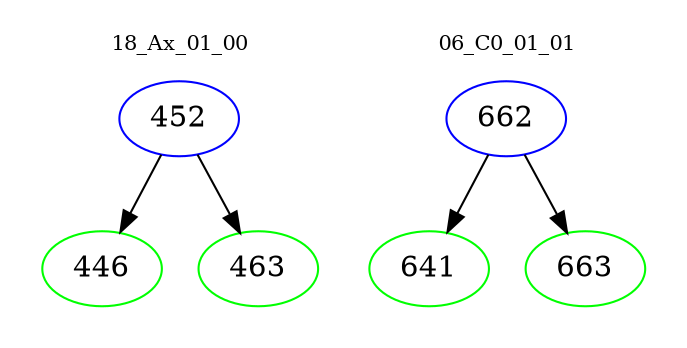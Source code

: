 digraph{
subgraph cluster_0 {
color = white
label = "18_Ax_01_00";
fontsize=10;
T0_452 [label="452", color="blue"]
T0_452 -> T0_446 [color="black"]
T0_446 [label="446", color="green"]
T0_452 -> T0_463 [color="black"]
T0_463 [label="463", color="green"]
}
subgraph cluster_1 {
color = white
label = "06_C0_01_01";
fontsize=10;
T1_662 [label="662", color="blue"]
T1_662 -> T1_641 [color="black"]
T1_641 [label="641", color="green"]
T1_662 -> T1_663 [color="black"]
T1_663 [label="663", color="green"]
}
}
